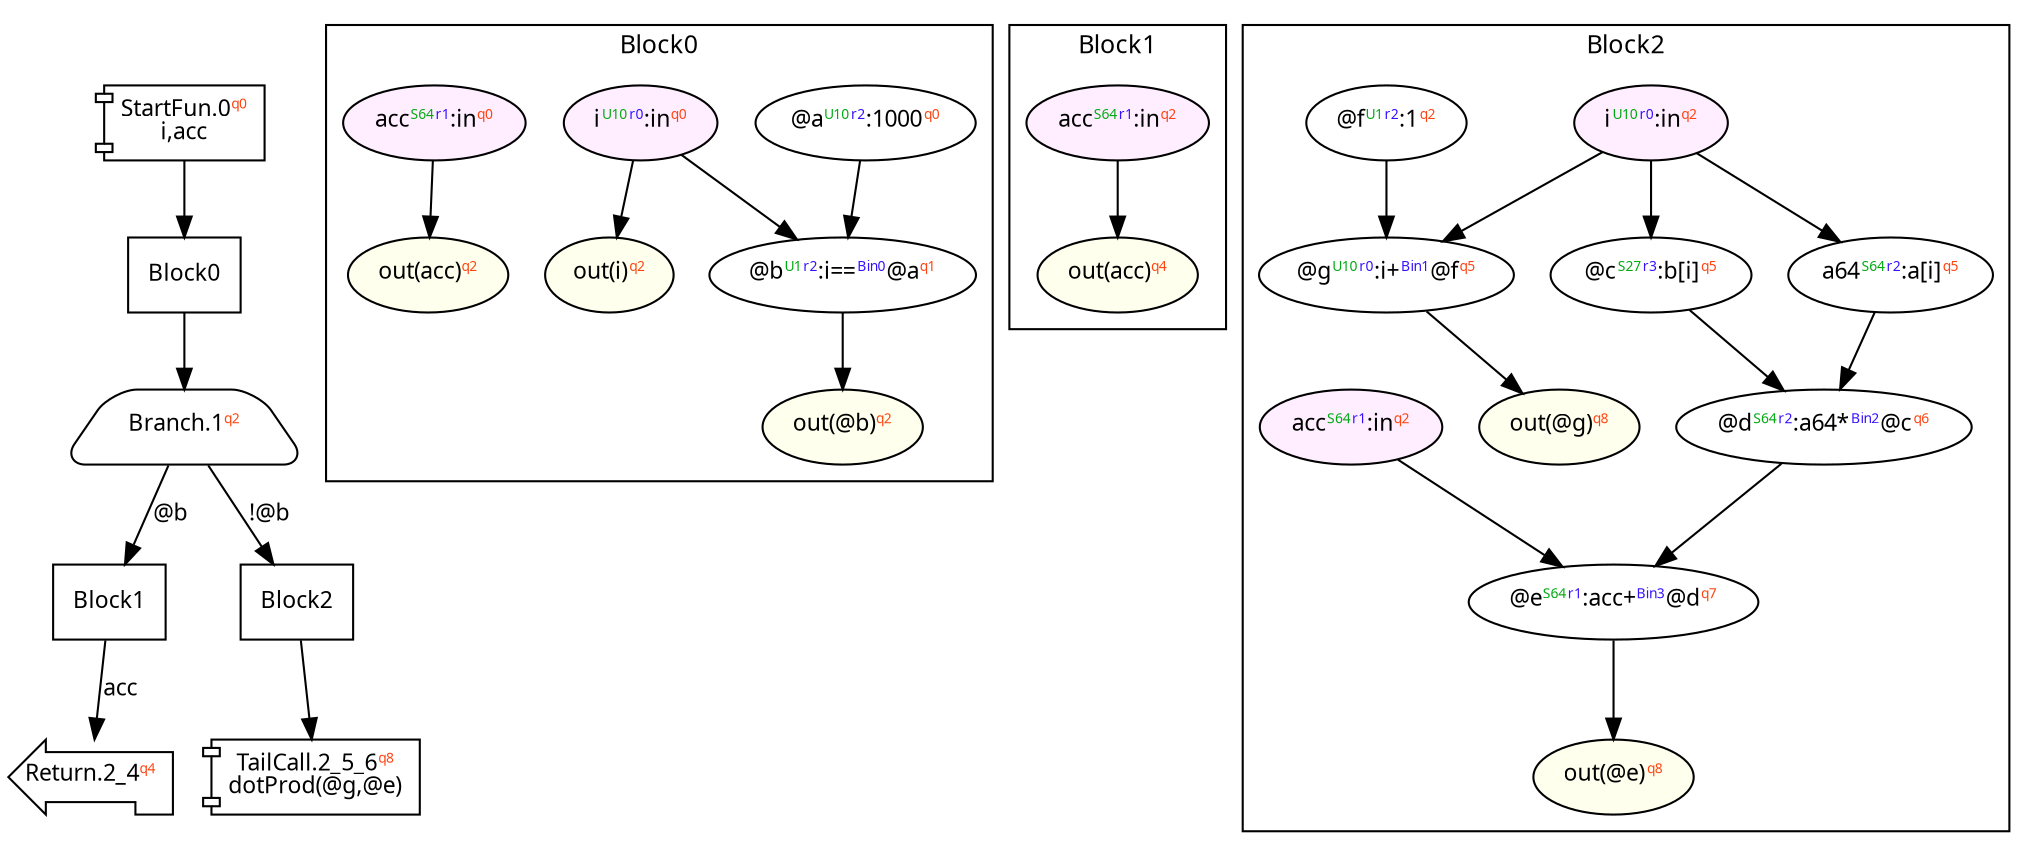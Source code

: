 digraph Program_ {
  graph [fontname = "Monaco", fontsize = 12, ranksep = 0.5];
  node [shape = box, fontname = "Monaco", fontsize = 11; colorscheme = pastel19];
  edge [fontname = "Monaco", fontsize = 11; colorscheme = pastel19];
  Jump0[label = <StartFun.0<font color="#ff4411" point-size="8"><sup>q0</sup></font><br/>i,acc>; shape = component];
  Jump0 -> Block0;
  Jump1[
    label = <Branch.1<font color="#ff4411" point-size="8"><sup>q2</sup></font>>;
    shape = trapezium; style = rounded;
  ];
  Block0 -> Jump1;
  Jump1 -> Block1 [label="@b"];
  Jump1 -> Block2 [label="!@b"];
  Jump2_4[label = <Return.2_4<font color="#ff4411" point-size="8"><sup>q4</sup></font>>; shape = lpromoter];
  Block1 -> Jump2_4 [label="acc"];
  Jump2_5_6[label = <TailCall.2_5_6<font color="#ff4411" point-size="8"><sup>q8</sup></font><br/>dotProd(@g,@e)>; shape = component];
  Block2 -> Jump2_5_6;
  Block0 [label = "Block0"];
  Block1 [label = "Block1"];
  Block2 [label = "Block2"];
  subgraph cluster_dfg_Block0 {
    node [shape = oval];
    label = "Block0";
    0 [label=<@a<font color="#00aa11" point-size="8"><sup>U10</sup></font><font color="#3311ff" point-size="8"><sup>r2</sup></font>:1000<font color="#ff4411" point-size="8"><sup>q0</sup></font>>; ];
    20 [label=<out(@b)<font color="#ff4411" point-size="8"><sup>q2</sup></font>>; style="filled"; fillcolor="#ffffee";];
    1 [label=<@b<font color="#00aa11" point-size="8"><sup>U1</sup></font><font color="#3311ff" point-size="8"><sup>r2</sup></font>:i==<font color="#3311ff" point-size="8"><sup>Bin0</sup></font>@a<font color="#ff4411" point-size="8"><sup>q1</sup></font>>; ];
    17 [label=<i<font color="#00aa11" point-size="8"><sup>U10</sup></font><font color="#3311ff" point-size="8"><sup>r0</sup></font>:in<font color="#ff4411" point-size="8"><sup>q0</sup></font>>; style="filled"; fillcolor="#ffeeff";];
    18 [label=<out(acc)<font color="#ff4411" point-size="8"><sup>q2</sup></font>>; style="filled"; fillcolor="#ffffee";];
    16 [label=<acc<font color="#00aa11" point-size="8"><sup>S64</sup></font><font color="#3311ff" point-size="8"><sup>r1</sup></font>:in<font color="#ff4411" point-size="8"><sup>q0</sup></font>>; style="filled"; fillcolor="#ffeeff";];
    19 [label=<out(i)<font color="#ff4411" point-size="8"><sup>q2</sup></font>>; style="filled"; fillcolor="#ffffee";];
    0 -> 1;
    1 -> 20;
    16 -> 18;
    17 -> 1;
    17 -> 19;
  }
  subgraph cluster_dfg_Block1 {
    node [shape = oval];
    label = "Block1";
    11 [label=<acc<font color="#00aa11" point-size="8"><sup>S64</sup></font><font color="#3311ff" point-size="8"><sup>r1</sup></font>:in<font color="#ff4411" point-size="8"><sup>q2</sup></font>>; style="filled"; fillcolor="#ffeeff";];
    12 [label=<out(acc)<font color="#ff4411" point-size="8"><sup>q4</sup></font>>; style="filled"; fillcolor="#ffffee";];
    11 -> 12;
  }
  subgraph cluster_dfg_Block2 {
    node [shape = oval];
    label = "Block2";
    5 [label=<@e<font color="#00aa11" point-size="8"><sup>S64</sup></font><font color="#3311ff" point-size="8"><sup>r1</sup></font>:acc+<font color="#3311ff" point-size="8"><sup>Bin3</sup></font>@d<font color="#ff4411" point-size="8"><sup>q7</sup></font>>; ];
    14 [label=<i<font color="#00aa11" point-size="8"><sup>U10</sup></font><font color="#3311ff" point-size="8"><sup>r0</sup></font>:in<font color="#ff4411" point-size="8"><sup>q2</sup></font>>; style="filled"; fillcolor="#ffeeff";];
    6 [label=<@f<font color="#00aa11" point-size="8"><sup>U1</sup></font><font color="#3311ff" point-size="8"><sup>r2</sup></font>:1<font color="#ff4411" point-size="8"><sup>q2</sup></font>>; ];
    21 [label=<out(@g)<font color="#ff4411" point-size="8"><sup>q8</sup></font>>; style="filled"; fillcolor="#ffffee";];
    13 [label=<acc<font color="#00aa11" point-size="8"><sup>S64</sup></font><font color="#3311ff" point-size="8"><sup>r1</sup></font>:in<font color="#ff4411" point-size="8"><sup>q2</sup></font>>; style="filled"; fillcolor="#ffeeff";];
    2 [label=<a64<font color="#00aa11" point-size="8"><sup>S64</sup></font><font color="#3311ff" point-size="8"><sup>r2</sup></font>:a[i]<font color="#ff4411" point-size="8"><sup>q5</sup></font>>; ];
    22 [label=<out(@e)<font color="#ff4411" point-size="8"><sup>q8</sup></font>>; style="filled"; fillcolor="#ffffee";];
    7 [label=<@g<font color="#00aa11" point-size="8"><sup>U10</sup></font><font color="#3311ff" point-size="8"><sup>r0</sup></font>:i+<font color="#3311ff" point-size="8"><sup>Bin1</sup></font>@f<font color="#ff4411" point-size="8"><sup>q5</sup></font>>; ];
    3 [label=<@c<font color="#00aa11" point-size="8"><sup>S27</sup></font><font color="#3311ff" point-size="8"><sup>r3</sup></font>:b[i]<font color="#ff4411" point-size="8"><sup>q5</sup></font>>; ];
    4 [label=<@d<font color="#00aa11" point-size="8"><sup>S64</sup></font><font color="#3311ff" point-size="8"><sup>r2</sup></font>:a64*<font color="#3311ff" point-size="8"><sup>Bin2</sup></font>@c<font color="#ff4411" point-size="8"><sup>q6</sup></font>>; ];
    2 -> 4;
    3 -> 4;
    4 -> 5;
    5 -> 22;
    6 -> 7;
    7 -> 21;
    13 -> 5;
    14 -> 2;
    14 -> 3;
    14 -> 7;
  }
}
